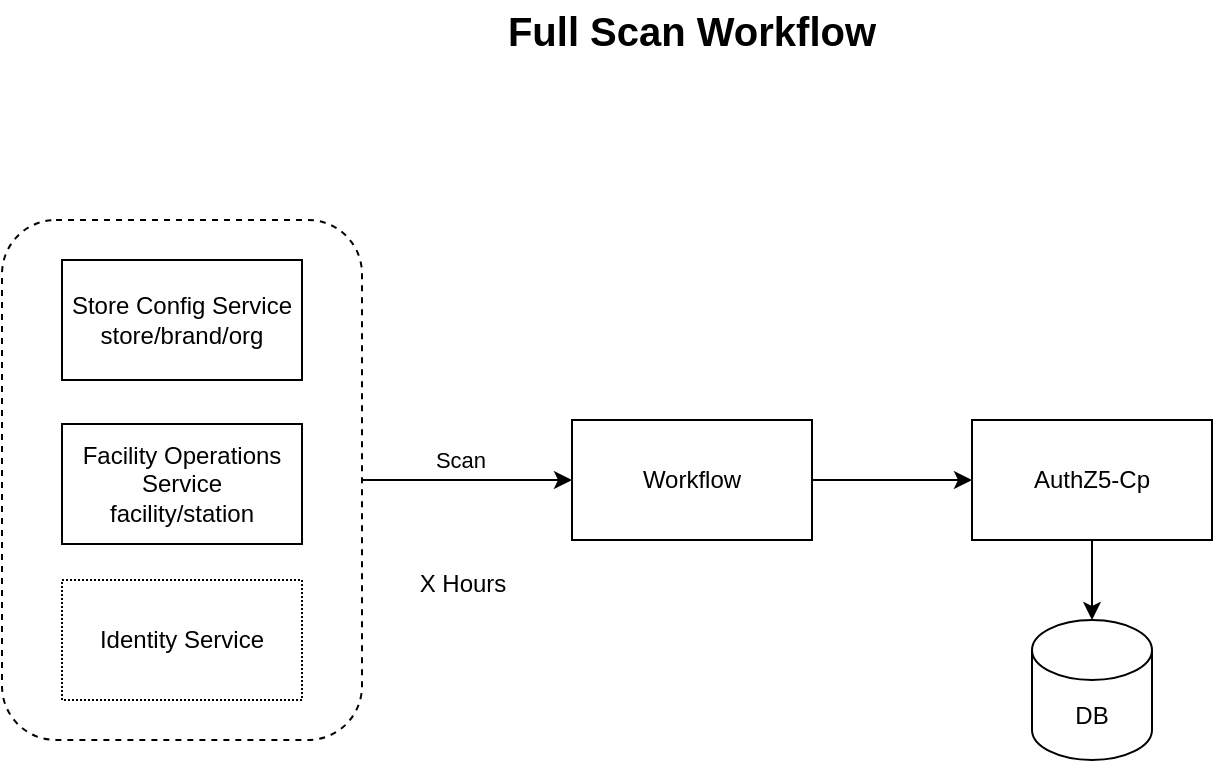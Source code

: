 <mxfile version="22.1.11" type="github">
  <diagram name="Page-1" id="nFEkr7MXQn5QJwcauib3">
    <mxGraphModel dx="592" dy="1044" grid="1" gridSize="10" guides="1" tooltips="1" connect="1" arrows="1" fold="1" page="1" pageScale="1" pageWidth="850" pageHeight="1100" math="0" shadow="0">
      <root>
        <mxCell id="0" />
        <mxCell id="1" parent="0" />
        <mxCell id="Q-IYmzp6fRvz9Zu8DMFd-7" style="edgeStyle=orthogonalEdgeStyle;rounded=0;orthogonalLoop=1;jettySize=auto;html=1;exitX=1;exitY=0.5;exitDx=0;exitDy=0;entryX=0;entryY=0.5;entryDx=0;entryDy=0;" parent="1" source="Q-IYmzp6fRvz9Zu8DMFd-3" target="Q-IYmzp6fRvz9Zu8DMFd-6" edge="1">
          <mxGeometry relative="1" as="geometry" />
        </mxCell>
        <mxCell id="Q-IYmzp6fRvz9Zu8DMFd-8" value="Scan" style="edgeLabel;html=1;align=center;verticalAlign=middle;resizable=0;points=[];" parent="Q-IYmzp6fRvz9Zu8DMFd-7" vertex="1" connectable="0">
          <mxGeometry x="-0.139" y="2" relative="1" as="geometry">
            <mxPoint x="4" y="-8" as="offset" />
          </mxGeometry>
        </mxCell>
        <mxCell id="Q-IYmzp6fRvz9Zu8DMFd-3" value="" style="rounded=1;whiteSpace=wrap;html=1;dashed=1;" parent="1" vertex="1">
          <mxGeometry x="100" y="190" width="180" height="260" as="geometry" />
        </mxCell>
        <mxCell id="Q-IYmzp6fRvz9Zu8DMFd-1" value="Store Config Service&lt;br&gt;store/brand/org" style="rounded=0;whiteSpace=wrap;html=1;" parent="1" vertex="1">
          <mxGeometry x="130" y="210" width="120" height="60" as="geometry" />
        </mxCell>
        <mxCell id="Q-IYmzp6fRvz9Zu8DMFd-2" value="&lt;font style=&quot;font-size: 20px;&quot;&gt;&lt;b&gt;Full Scan Workflow&lt;/b&gt;&lt;/font&gt;" style="text;html=1;strokeColor=none;fillColor=none;align=center;verticalAlign=middle;whiteSpace=wrap;rounded=0;" parent="1" vertex="1">
          <mxGeometry x="350" y="80" width="190" height="30" as="geometry" />
        </mxCell>
        <mxCell id="Q-IYmzp6fRvz9Zu8DMFd-5" value="Identity Service" style="rounded=0;whiteSpace=wrap;html=1;dashed=1;dashPattern=1 1;" parent="1" vertex="1">
          <mxGeometry x="130" y="370" width="120" height="60" as="geometry" />
        </mxCell>
        <mxCell id="ioJeMdqQLY61aajWC5Sn-3" value="" style="edgeStyle=orthogonalEdgeStyle;rounded=0;orthogonalLoop=1;jettySize=auto;html=1;" edge="1" parent="1" source="Q-IYmzp6fRvz9Zu8DMFd-6" target="ioJeMdqQLY61aajWC5Sn-2">
          <mxGeometry relative="1" as="geometry" />
        </mxCell>
        <mxCell id="Q-IYmzp6fRvz9Zu8DMFd-6" value="Workflow" style="rounded=0;whiteSpace=wrap;html=1;" parent="1" vertex="1">
          <mxGeometry x="385" y="290" width="120" height="60" as="geometry" />
        </mxCell>
        <mxCell id="Q-IYmzp6fRvz9Zu8DMFd-10" value="X Hours" style="shape=image;html=1;verticalAlign=top;verticalLabelPosition=bottom;labelBackgroundColor=#ffffff;imageAspect=0;aspect=fixed;image=https://cdn3.iconfinder.com/data/icons/UltimateGnome/128x128/status/gnome-fs-loading-icon.png" parent="1" vertex="1">
          <mxGeometry x="316" y="330" width="28" height="28" as="geometry" />
        </mxCell>
        <mxCell id="ioJeMdqQLY61aajWC5Sn-1" value="Facility Operations Service&lt;br&gt;facility/station" style="rounded=0;whiteSpace=wrap;html=1;" vertex="1" parent="1">
          <mxGeometry x="130" y="292" width="120" height="60" as="geometry" />
        </mxCell>
        <mxCell id="ioJeMdqQLY61aajWC5Sn-2" value="AuthZ5-Cp" style="whiteSpace=wrap;html=1;rounded=0;" vertex="1" parent="1">
          <mxGeometry x="585" y="290" width="120" height="60" as="geometry" />
        </mxCell>
        <mxCell id="ioJeMdqQLY61aajWC5Sn-4" value="DB" style="shape=cylinder3;whiteSpace=wrap;html=1;boundedLbl=1;backgroundOutline=1;size=15;" vertex="1" parent="1">
          <mxGeometry x="615" y="390" width="60" height="70" as="geometry" />
        </mxCell>
        <mxCell id="ioJeMdqQLY61aajWC5Sn-5" style="edgeStyle=orthogonalEdgeStyle;rounded=0;orthogonalLoop=1;jettySize=auto;html=1;exitX=0.5;exitY=1;exitDx=0;exitDy=0;entryX=0.5;entryY=0;entryDx=0;entryDy=0;entryPerimeter=0;" edge="1" parent="1" source="ioJeMdqQLY61aajWC5Sn-2" target="ioJeMdqQLY61aajWC5Sn-4">
          <mxGeometry relative="1" as="geometry" />
        </mxCell>
      </root>
    </mxGraphModel>
  </diagram>
</mxfile>
